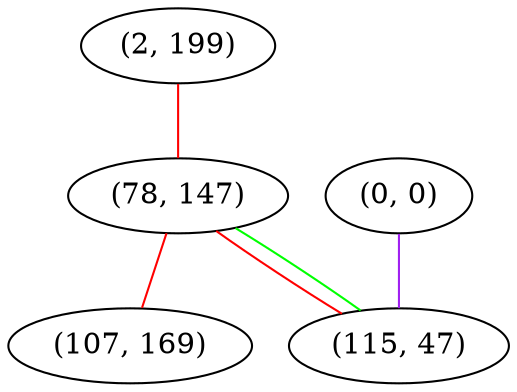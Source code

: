 graph "" {
"(2, 199)";
"(78, 147)";
"(107, 169)";
"(0, 0)";
"(115, 47)";
"(2, 199)" -- "(78, 147)"  [color=red, key=0, weight=1];
"(78, 147)" -- "(115, 47)"  [color=red, key=0, weight=1];
"(78, 147)" -- "(115, 47)"  [color=green, key=1, weight=2];
"(78, 147)" -- "(107, 169)"  [color=red, key=0, weight=1];
"(0, 0)" -- "(115, 47)"  [color=purple, key=0, weight=4];
}

